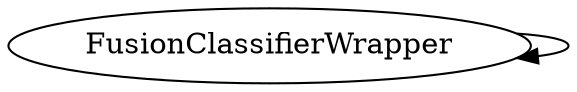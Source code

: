 /* Created by mdot for Matlab */
digraph m2html {
  FusionClassifierWrapper -> FusionClassifierWrapper;

  FusionClassifierWrapper [URL="FusionClassifierWrapper.html"];
}